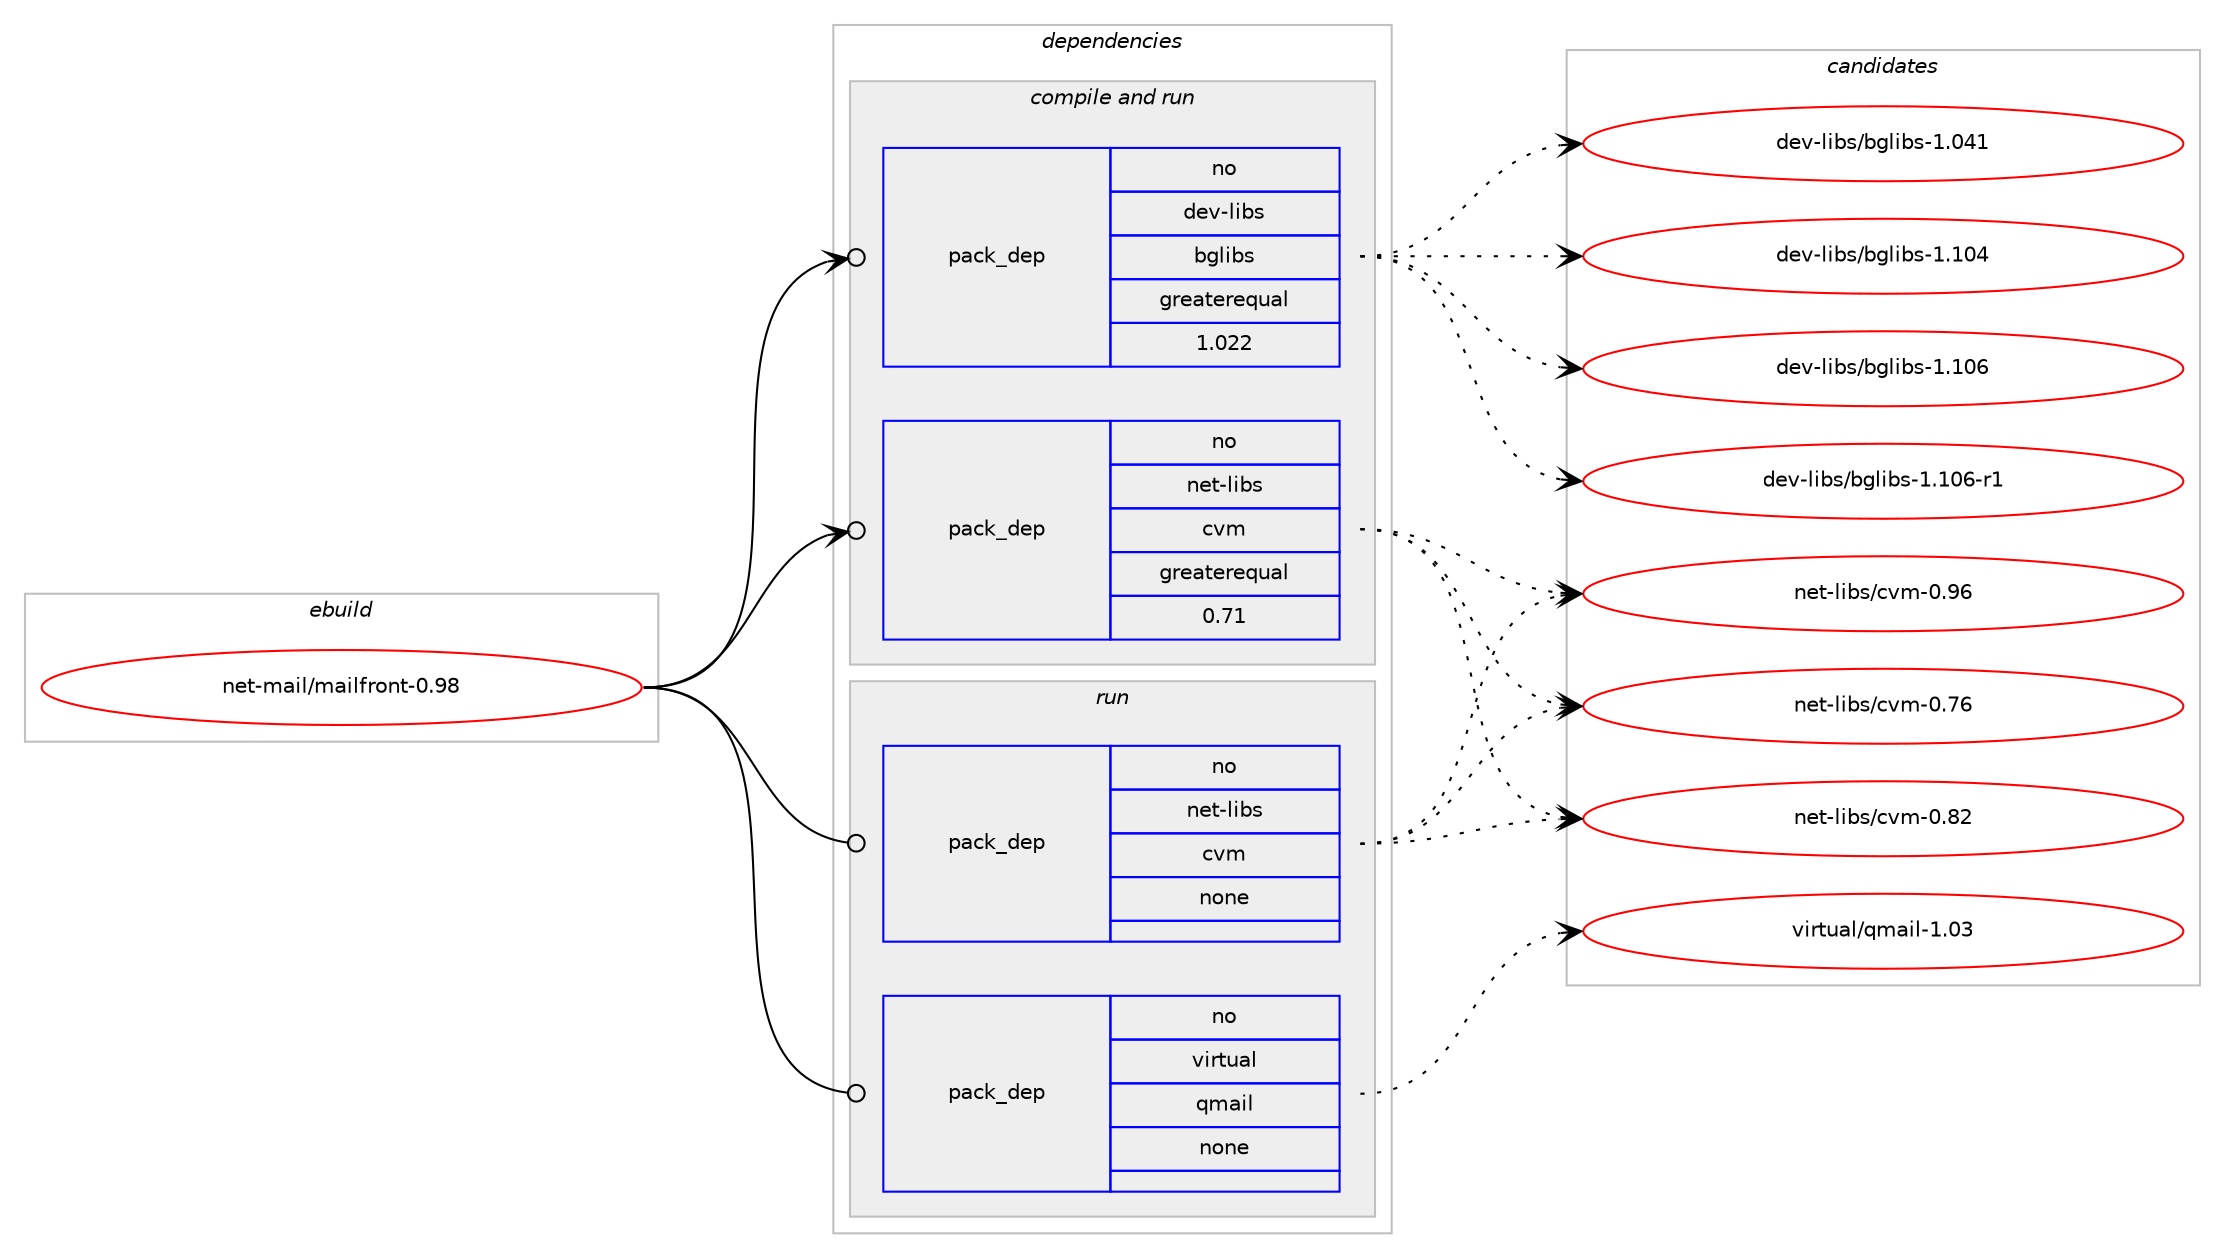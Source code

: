 digraph prolog {

# *************
# Graph options
# *************

newrank=true;
concentrate=true;
compound=true;
graph [rankdir=LR,fontname=Helvetica,fontsize=10,ranksep=1.5];#, ranksep=2.5, nodesep=0.2];
edge  [arrowhead=vee];
node  [fontname=Helvetica,fontsize=10];

# **********
# The ebuild
# **********

subgraph cluster_leftcol {
color=gray;
rank=same;
label=<<i>ebuild</i>>;
id [label="net-mail/mailfront-0.98", color=red, width=4, href="../net-mail/mailfront-0.98.svg"];
}

# ****************
# The dependencies
# ****************

subgraph cluster_midcol {
color=gray;
label=<<i>dependencies</i>>;
subgraph cluster_compile {
fillcolor="#eeeeee";
style=filled;
label=<<i>compile</i>>;
}
subgraph cluster_compileandrun {
fillcolor="#eeeeee";
style=filled;
label=<<i>compile and run</i>>;
subgraph pack310168 {
dependency421658 [label=<<TABLE BORDER="0" CELLBORDER="1" CELLSPACING="0" CELLPADDING="4" WIDTH="220"><TR><TD ROWSPAN="6" CELLPADDING="30">pack_dep</TD></TR><TR><TD WIDTH="110">no</TD></TR><TR><TD>dev-libs</TD></TR><TR><TD>bglibs</TD></TR><TR><TD>greaterequal</TD></TR><TR><TD>1.022</TD></TR></TABLE>>, shape=none, color=blue];
}
id:e -> dependency421658:w [weight=20,style="solid",arrowhead="odotvee"];
subgraph pack310169 {
dependency421659 [label=<<TABLE BORDER="0" CELLBORDER="1" CELLSPACING="0" CELLPADDING="4" WIDTH="220"><TR><TD ROWSPAN="6" CELLPADDING="30">pack_dep</TD></TR><TR><TD WIDTH="110">no</TD></TR><TR><TD>net-libs</TD></TR><TR><TD>cvm</TD></TR><TR><TD>greaterequal</TD></TR><TR><TD>0.71</TD></TR></TABLE>>, shape=none, color=blue];
}
id:e -> dependency421659:w [weight=20,style="solid",arrowhead="odotvee"];
}
subgraph cluster_run {
fillcolor="#eeeeee";
style=filled;
label=<<i>run</i>>;
subgraph pack310170 {
dependency421660 [label=<<TABLE BORDER="0" CELLBORDER="1" CELLSPACING="0" CELLPADDING="4" WIDTH="220"><TR><TD ROWSPAN="6" CELLPADDING="30">pack_dep</TD></TR><TR><TD WIDTH="110">no</TD></TR><TR><TD>net-libs</TD></TR><TR><TD>cvm</TD></TR><TR><TD>none</TD></TR><TR><TD></TD></TR></TABLE>>, shape=none, color=blue];
}
id:e -> dependency421660:w [weight=20,style="solid",arrowhead="odot"];
subgraph pack310171 {
dependency421661 [label=<<TABLE BORDER="0" CELLBORDER="1" CELLSPACING="0" CELLPADDING="4" WIDTH="220"><TR><TD ROWSPAN="6" CELLPADDING="30">pack_dep</TD></TR><TR><TD WIDTH="110">no</TD></TR><TR><TD>virtual</TD></TR><TR><TD>qmail</TD></TR><TR><TD>none</TD></TR><TR><TD></TD></TR></TABLE>>, shape=none, color=blue];
}
id:e -> dependency421661:w [weight=20,style="solid",arrowhead="odot"];
}
}

# **************
# The candidates
# **************

subgraph cluster_choices {
rank=same;
color=gray;
label=<<i>candidates</i>>;

subgraph choice310168 {
color=black;
nodesep=1;
choice1001011184510810598115479810310810598115454946485249 [label="dev-libs/bglibs-1.041", color=red, width=4,href="../dev-libs/bglibs-1.041.svg"];
choice1001011184510810598115479810310810598115454946494852 [label="dev-libs/bglibs-1.104", color=red, width=4,href="../dev-libs/bglibs-1.104.svg"];
choice1001011184510810598115479810310810598115454946494854 [label="dev-libs/bglibs-1.106", color=red, width=4,href="../dev-libs/bglibs-1.106.svg"];
choice10010111845108105981154798103108105981154549464948544511449 [label="dev-libs/bglibs-1.106-r1", color=red, width=4,href="../dev-libs/bglibs-1.106-r1.svg"];
dependency421658:e -> choice1001011184510810598115479810310810598115454946485249:w [style=dotted,weight="100"];
dependency421658:e -> choice1001011184510810598115479810310810598115454946494852:w [style=dotted,weight="100"];
dependency421658:e -> choice1001011184510810598115479810310810598115454946494854:w [style=dotted,weight="100"];
dependency421658:e -> choice10010111845108105981154798103108105981154549464948544511449:w [style=dotted,weight="100"];
}
subgraph choice310169 {
color=black;
nodesep=1;
choice110101116451081059811547991181094548465554 [label="net-libs/cvm-0.76", color=red, width=4,href="../net-libs/cvm-0.76.svg"];
choice110101116451081059811547991181094548465650 [label="net-libs/cvm-0.82", color=red, width=4,href="../net-libs/cvm-0.82.svg"];
choice110101116451081059811547991181094548465754 [label="net-libs/cvm-0.96", color=red, width=4,href="../net-libs/cvm-0.96.svg"];
dependency421659:e -> choice110101116451081059811547991181094548465554:w [style=dotted,weight="100"];
dependency421659:e -> choice110101116451081059811547991181094548465650:w [style=dotted,weight="100"];
dependency421659:e -> choice110101116451081059811547991181094548465754:w [style=dotted,weight="100"];
}
subgraph choice310170 {
color=black;
nodesep=1;
choice110101116451081059811547991181094548465554 [label="net-libs/cvm-0.76", color=red, width=4,href="../net-libs/cvm-0.76.svg"];
choice110101116451081059811547991181094548465650 [label="net-libs/cvm-0.82", color=red, width=4,href="../net-libs/cvm-0.82.svg"];
choice110101116451081059811547991181094548465754 [label="net-libs/cvm-0.96", color=red, width=4,href="../net-libs/cvm-0.96.svg"];
dependency421660:e -> choice110101116451081059811547991181094548465554:w [style=dotted,weight="100"];
dependency421660:e -> choice110101116451081059811547991181094548465650:w [style=dotted,weight="100"];
dependency421660:e -> choice110101116451081059811547991181094548465754:w [style=dotted,weight="100"];
}
subgraph choice310171 {
color=black;
nodesep=1;
choice1181051141161179710847113109971051084549464851 [label="virtual/qmail-1.03", color=red, width=4,href="../virtual/qmail-1.03.svg"];
dependency421661:e -> choice1181051141161179710847113109971051084549464851:w [style=dotted,weight="100"];
}
}

}
